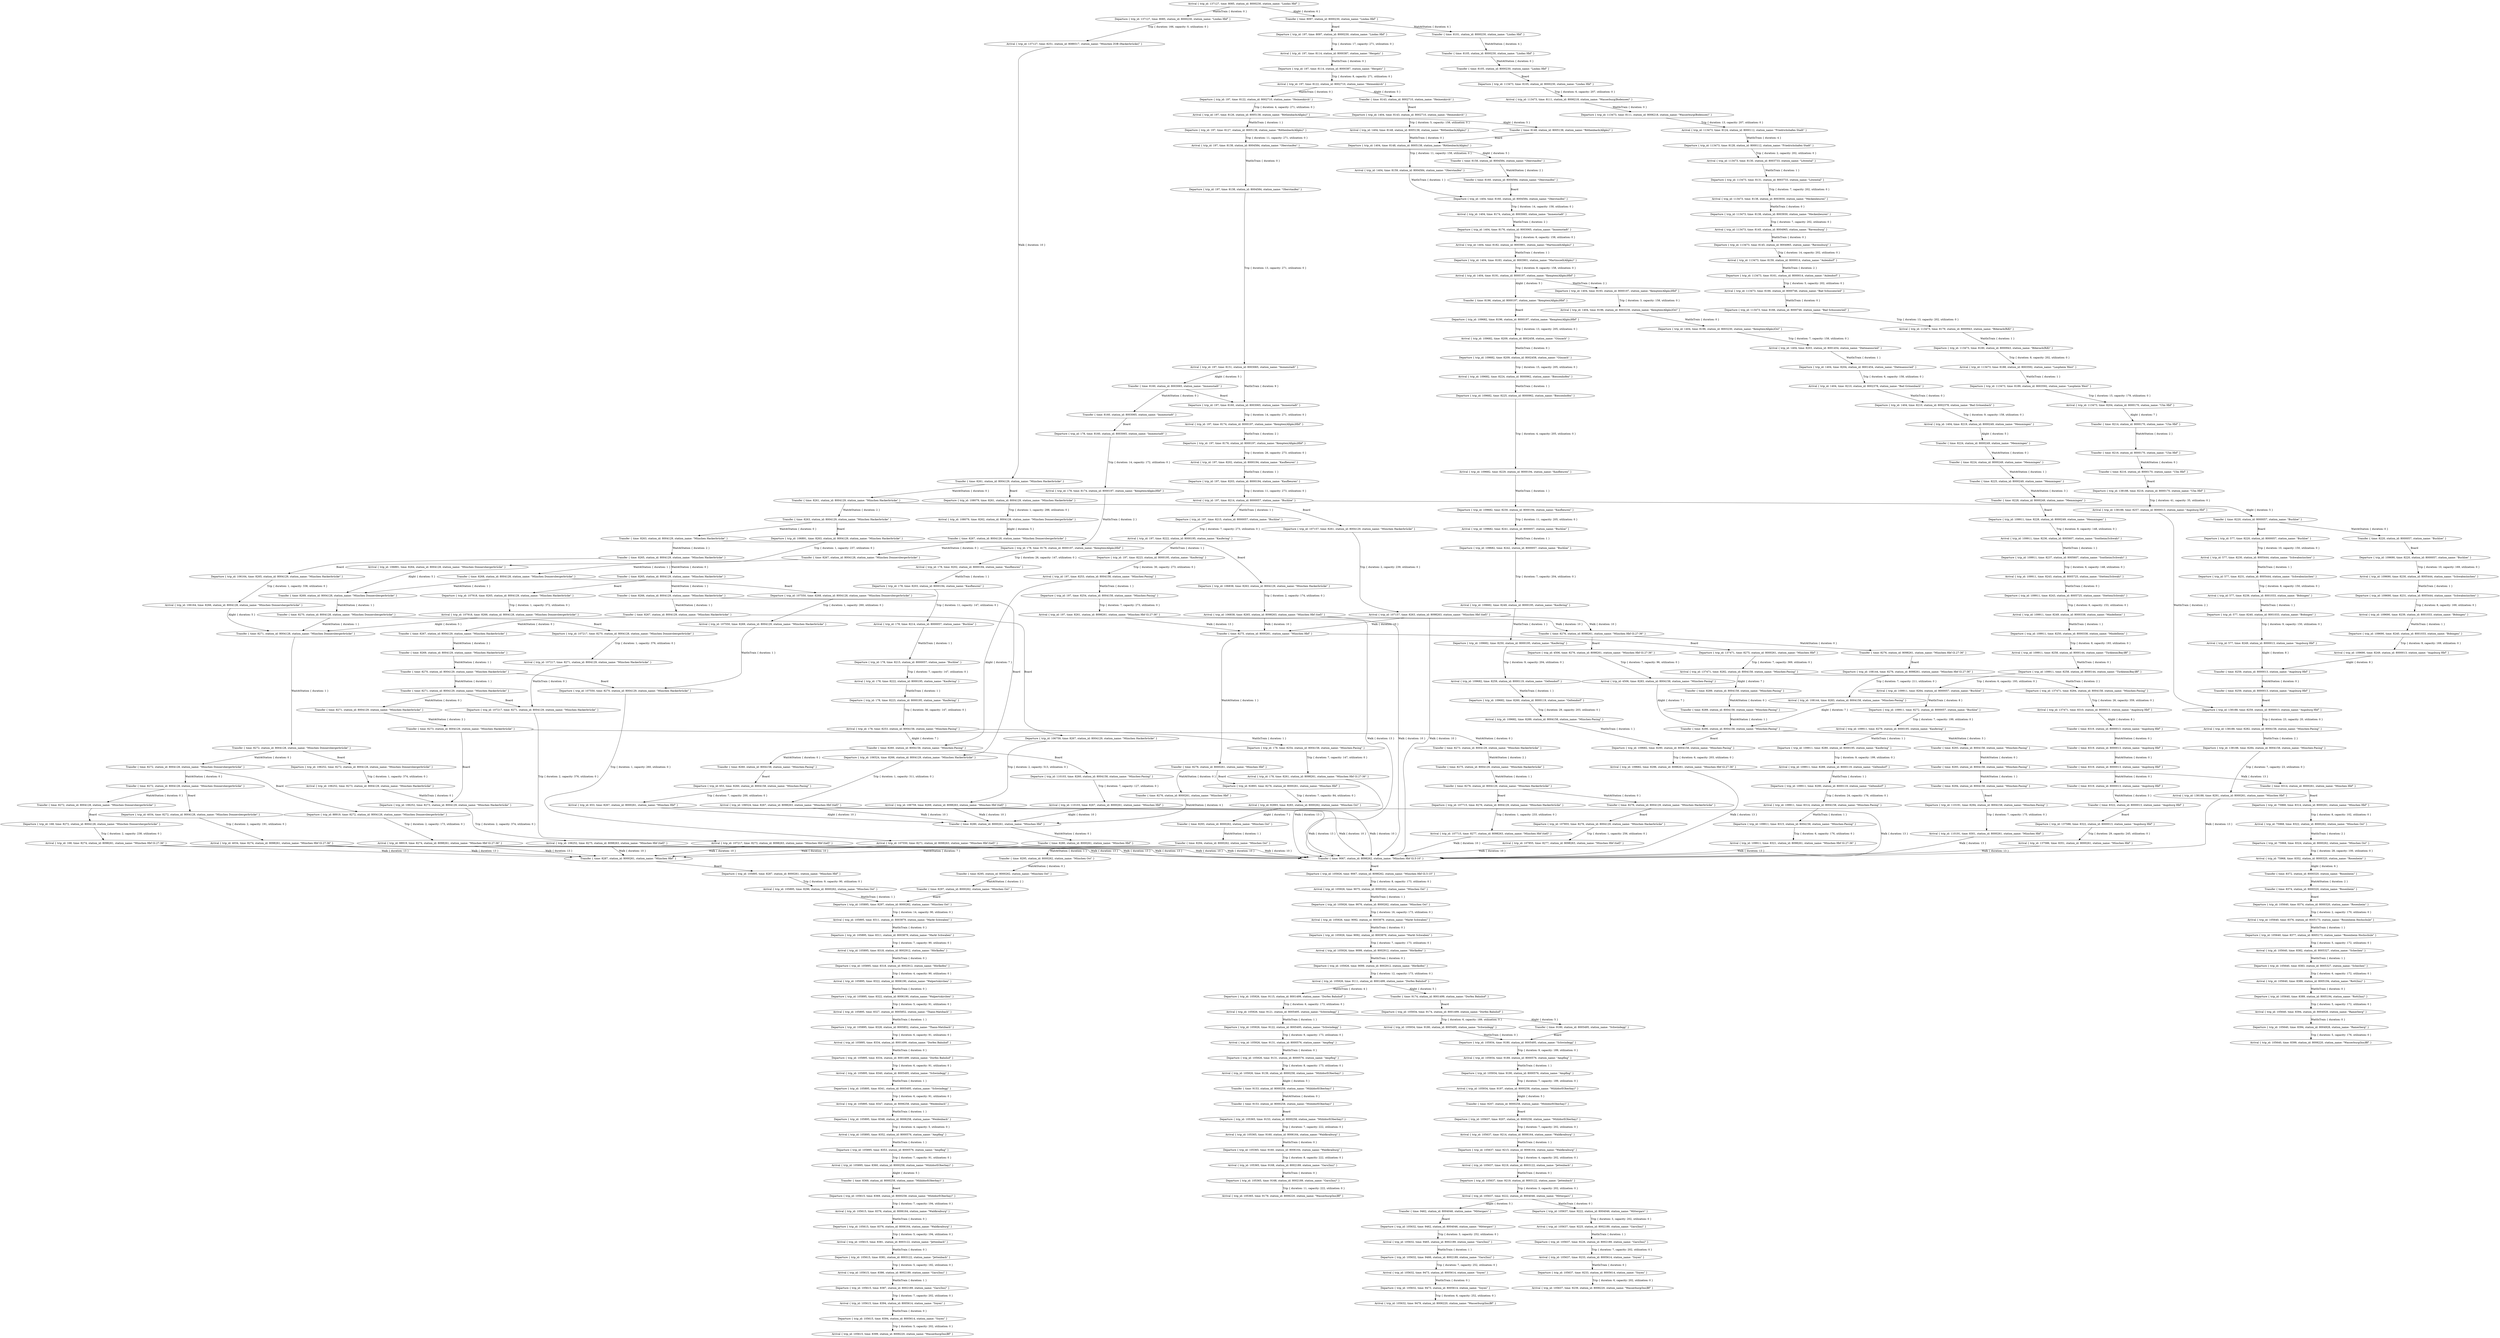 digraph {
    0 [ label = "Departure { trip_id: 168, time: 8272, station_id: 8004128, station_name: \"München Donnersbergerbrücke\" }" ]
    1 [ label = "Transfer { time: 8272, station_id: 8004128, station_name: \"München Donnersbergerbrücke\" }" ]
    2 [ label = "Arrival { trip_id: 168, time: 8274, station_id: 8098261, station_name: \"München Hbf Gl.27-36\" }" ]
    3 [ label = "Departure { trip_id: 178, time: 8160, station_id: 8003065, station_name: \"Immenstadt\" }" ]
    4 [ label = "Transfer { time: 8160, station_id: 8003065, station_name: \"Immenstadt\" }" ]
    5 [ label = "Arrival { trip_id: 178, time: 8174, station_id: 8000197, station_name: \"Kempten(Allgäu)Hbf\" }" ]
    6 [ label = "Departure { trip_id: 178, time: 8176, station_id: 8000197, station_name: \"Kempten(Allgäu)Hbf\" }" ]
    7 [ label = "Arrival { trip_id: 178, time: 8202, station_id: 8000194, station_name: \"Kaufbeuren\" }" ]
    8 [ label = "Departure { trip_id: 178, time: 8203, station_id: 8000194, station_name: \"Kaufbeuren\" }" ]
    9 [ label = "Arrival { trip_id: 178, time: 8214, station_id: 8000057, station_name: \"Buchloe\" }" ]
    10 [ label = "Departure { trip_id: 178, time: 8215, station_id: 8000057, station_name: \"Buchloe\" }" ]
    11 [ label = "Arrival { trip_id: 178, time: 8222, station_id: 8000195, station_name: \"Kaufering\" }" ]
    12 [ label = "Departure { trip_id: 178, time: 8223, station_id: 8000195, station_name: \"Kaufering\" }" ]
    13 [ label = "Arrival { trip_id: 178, time: 8253, station_id: 8004158, station_name: \"München-Pasing\" }" ]
    14 [ label = "Departure { trip_id: 178, time: 8254, station_id: 8004158, station_name: \"München-Pasing\" }" ]
    15 [ label = "Arrival { trip_id: 178, time: 8261, station_id: 8098261, station_name: \"München Hbf Gl.27-36\" }" ]
    16 [ label = "Departure { trip_id: 197, time: 8097, station_id: 8000230, station_name: \"Lindau Hbf\" }" ]
    17 [ label = "Transfer { time: 8097, station_id: 8000230, station_name: \"Lindau Hbf\" }" ]
    18 [ label = "Arrival { trip_id: 197, time: 8114, station_id: 8000387, station_name: \"Hergatz\" }" ]
    19 [ label = "Departure { trip_id: 197, time: 8114, station_id: 8000387, station_name: \"Hergatz\" }" ]
    20 [ label = "Arrival { trip_id: 197, time: 8122, station_id: 8002710, station_name: \"Heimenkirch\" }" ]
    21 [ label = "Departure { trip_id: 197, time: 8122, station_id: 8002710, station_name: \"Heimenkirch\" }" ]
    22 [ label = "Arrival { trip_id: 197, time: 8126, station_id: 8005138, station_name: \"Röthenbach(Allgäu)\" }" ]
    23 [ label = "Departure { trip_id: 197, time: 8127, station_id: 8005138, station_name: \"Röthenbach(Allgäu)\" }" ]
    24 [ label = "Arrival { trip_id: 197, time: 8138, station_id: 8004584, station_name: \"Oberstaufen\" }" ]
    25 [ label = "Departure { trip_id: 197, time: 8138, station_id: 8004584, station_name: \"Oberstaufen\" }" ]
    26 [ label = "Arrival { trip_id: 197, time: 8151, station_id: 8003065, station_name: \"Immenstadt\" }" ]
    27 [ label = "Departure { trip_id: 197, time: 8160, station_id: 8003065, station_name: \"Immenstadt\" }" ]
    28 [ label = "Transfer { time: 8160, station_id: 8003065, station_name: \"Immenstadt\" }" ]
    29 [ label = "Arrival { trip_id: 197, time: 8174, station_id: 8000197, station_name: \"Kempten(Allgäu)Hbf\" }" ]
    30 [ label = "Departure { trip_id: 197, time: 8176, station_id: 8000197, station_name: \"Kempten(Allgäu)Hbf\" }" ]
    31 [ label = "Arrival { trip_id: 197, time: 8202, station_id: 8000194, station_name: \"Kaufbeuren\" }" ]
    32 [ label = "Departure { trip_id: 197, time: 8203, station_id: 8000194, station_name: \"Kaufbeuren\" }" ]
    33 [ label = "Arrival { trip_id: 197, time: 8214, station_id: 8000057, station_name: \"Buchloe\" }" ]
    34 [ label = "Departure { trip_id: 197, time: 8215, station_id: 8000057, station_name: \"Buchloe\" }" ]
    35 [ label = "Arrival { trip_id: 197, time: 8222, station_id: 8000195, station_name: \"Kaufering\" }" ]
    36 [ label = "Departure { trip_id: 197, time: 8223, station_id: 8000195, station_name: \"Kaufering\" }" ]
    37 [ label = "Arrival { trip_id: 197, time: 8253, station_id: 8004158, station_name: \"München-Pasing\" }" ]
    38 [ label = "Departure { trip_id: 197, time: 8254, station_id: 8004158, station_name: \"München-Pasing\" }" ]
    39 [ label = "Arrival { trip_id: 197, time: 8261, station_id: 8098261, station_name: \"München Hbf Gl.27-36\" }" ]
    40 [ label = "Departure { trip_id: 577, time: 8220, station_id: 8000057, station_name: \"Buchloe\" }" ]
    41 [ label = "Transfer { time: 8220, station_id: 8000057, station_name: \"Buchloe\" }" ]
    42 [ label = "Arrival { trip_id: 577, time: 8230, station_id: 8005444, station_name: \"Schwabmünchen\" }" ]
    43 [ label = "Departure { trip_id: 577, time: 8231, station_id: 8005444, station_name: \"Schwabmünchen\" }" ]
    44 [ label = "Arrival { trip_id: 577, time: 8239, station_id: 8001033, station_name: \"Bobingen\" }" ]
    45 [ label = "Departure { trip_id: 577, time: 8240, station_id: 8001033, station_name: \"Bobingen\" }" ]
    46 [ label = "Arrival { trip_id: 577, time: 8249, station_id: 8000013, station_name: \"Augsburg Hbf\" }" ]
    47 [ label = "Transfer { time: 8319, station_id: 8000013, station_name: \"Augsburg Hbf\" }" ]
    48 [ label = "Transfer { time: 8319, station_id: 8000013, station_name: \"Augsburg Hbf\" }" ]
    49 [ label = "Departure { trip_id: 653, time: 8260, station_id: 8004158, station_name: \"München-Pasing\" }" ]
    50 [ label = "Transfer { time: 8260, station_id: 8004158, station_name: \"München-Pasing\" }" ]
    51 [ label = "Arrival { trip_id: 653, time: 8267, station_id: 8000261, station_name: \"München Hbf\" }" ]
    52 [ label = "Departure { trip_id: 1404, time: 8143, station_id: 8002710, station_name: \"Heimenkirch\" }" ]
    53 [ label = "Transfer { time: 8143, station_id: 8002710, station_name: \"Heimenkirch\" }" ]
    54 [ label = "Arrival { trip_id: 1404, time: 8148, station_id: 8005138, station_name: \"Röthenbach(Allgäu)\" }" ]
    55 [ label = "Departure { trip_id: 1404, time: 8148, station_id: 8005138, station_name: \"Röthenbach(Allgäu)\" }" ]
    56 [ label = "Transfer { time: 8148, station_id: 8005138, station_name: \"Röthenbach(Allgäu)\" }" ]
    57 [ label = "Arrival { trip_id: 1404, time: 8159, station_id: 8004584, station_name: \"Oberstaufen\" }" ]
    58 [ label = "Departure { trip_id: 1404, time: 8160, station_id: 8004584, station_name: \"Oberstaufen\" }" ]
    59 [ label = "Transfer { time: 8160, station_id: 8004584, station_name: \"Oberstaufen\" }" ]
    60 [ label = "Arrival { trip_id: 1404, time: 8174, station_id: 8003065, station_name: \"Immenstadt\" }" ]
    61 [ label = "Departure { trip_id: 1404, time: 8176, station_id: 8003065, station_name: \"Immenstadt\" }" ]
    62 [ label = "Arrival { trip_id: 1404, time: 8182, station_id: 8003901, station_name: \"Martinszell(Allgäu)\" }" ]
    63 [ label = "Departure { trip_id: 1404, time: 8183, station_id: 8003901, station_name: \"Martinszell(Allgäu)\" }" ]
    64 [ label = "Arrival { trip_id: 1404, time: 8191, station_id: 8000197, station_name: \"Kempten(Allgäu)Hbf\" }" ]
    65 [ label = "Departure { trip_id: 1404, time: 8193, station_id: 8000197, station_name: \"Kempten(Allgäu)Hbf\" }" ]
    66 [ label = "Arrival { trip_id: 1404, time: 8196, station_id: 8003230, station_name: \"Kempten(Allgäu)Ost\" }" ]
    67 [ label = "Departure { trip_id: 1404, time: 8196, station_id: 8003230, station_name: \"Kempten(Allgäu)Ost\" }" ]
    68 [ label = "Arrival { trip_id: 1404, time: 8203, station_id: 8001454, station_name: \"Dietmannsried\" }" ]
    69 [ label = "Departure { trip_id: 1404, time: 8204, station_id: 8001454, station_name: \"Dietmannsried\" }" ]
    70 [ label = "Arrival { trip_id: 1404, time: 8210, station_id: 8002378, station_name: \"Bad Grönenbach\" }" ]
    71 [ label = "Departure { trip_id: 1404, time: 8210, station_id: 8002378, station_name: \"Bad Grönenbach\" }" ]
    72 [ label = "Arrival { trip_id: 1404, time: 8219, station_id: 8000249, station_name: \"Memmingen\" }" ]
    73 [ label = "Transfer { time: 8224, station_id: 8000249, station_name: \"Memmingen\" }" ]
    74 [ label = "Transfer { time: 8319, station_id: 8000013, station_name: \"Augsburg Hbf\" }" ]
    75 [ label = "Transfer { time: 8319, station_id: 8000013, station_name: \"Augsburg Hbf\" }" ]
    76 [ label = "Departure { trip_id: 4034, time: 8272, station_id: 8004128, station_name: \"München Donnersbergerbrücke\" }" ]
    77 [ label = "Transfer { time: 8272, station_id: 8004128, station_name: \"München Donnersbergerbrücke\" }" ]
    78 [ label = "Arrival { trip_id: 4034, time: 8274, station_id: 8098261, station_name: \"München Hbf Gl.27-36\" }" ]
    79 [ label = "Departure { trip_id: 4506, time: 8276, station_id: 8098261, station_name: \"München Hbf Gl.27-36\" }" ]
    80 [ label = "Transfer { time: 8276, station_id: 8098261, station_name: \"München Hbf Gl.27-36\" }" ]
    81 [ label = "Arrival { trip_id: 4506, time: 8283, station_id: 8004158, station_name: \"München-Pasing\" }" ]
    82 [ label = "Transfer { time: 8280, station_id: 8000261, station_name: \"München Hbf\" }" ]
    83 [ label = "Transfer { time: 8158, station_id: 8004584, station_name: \"Oberstaufen\" }" ]
    84 [ label = "Transfer { time: 8105, station_id: 8000230, station_name: \"Lindau Hbf\" }" ]
    85 [ label = "Departure { trip_id: 75968, time: 8314, station_id: 8000261, station_name: \"München Hbf\" }" ]
    86 [ label = "Transfer { time: 8314, station_id: 8000261, station_name: \"München Hbf\" }" ]
    87 [ label = "Arrival { trip_id: 75968, time: 8322, station_id: 8000262, station_name: \"München Ost\" }" ]
    88 [ label = "Departure { trip_id: 75968, time: 8324, station_id: 8000262, station_name: \"München Ost\" }" ]
    89 [ label = "Arrival { trip_id: 75968, time: 8352, station_id: 8000320, station_name: \"Rosenheim\" }" ]
    90 [ label = "Transfer { time: 8101, station_id: 8000230, station_name: \"Lindau Hbf\" }" ]
    91 [ label = "Departure { trip_id: 88919, time: 8272, station_id: 8004128, station_name: \"München Donnersbergerbrücke\" }" ]
    92 [ label = "Transfer { time: 8272, station_id: 8004128, station_name: \"München Donnersbergerbrücke\" }" ]
    93 [ label = "Arrival { trip_id: 88919, time: 8274, station_id: 8098261, station_name: \"München Hbf Gl.27-36\" }" ]
    94 [ label = "Transfer { time: 8372, station_id: 8000320, station_name: \"Rosenheim\" }" ]
    95 [ label = "Departure { trip_id: 92893, time: 8276, station_id: 8000261, station_name: \"München Hbf\" }" ]
    96 [ label = "Transfer { time: 8276, station_id: 8000261, station_name: \"München Hbf\" }" ]
    97 [ label = "Arrival { trip_id: 92893, time: 8283, station_id: 8000262, station_name: \"München Ost\" }" ]
    98 [ label = "Departure { trip_id: 105365, time: 9153, station_id: 8000258, station_name: \"Mühldorf(Oberbay)\" }" ]
    99 [ label = "Transfer { time: 9153, station_id: 8000258, station_name: \"Mühldorf(Oberbay)\" }" ]
    100 [ label = "Arrival { trip_id: 105365, time: 9160, station_id: 8006164, station_name: \"Waldkraiburg\" }" ]
    101 [ label = "Departure { trip_id: 105365, time: 9160, station_id: 8006164, station_name: \"Waldkraiburg\" }" ]
    102 [ label = "Arrival { trip_id: 105365, time: 9168, station_id: 8002189, station_name: \"Gars(Inn)\" }" ]
    103 [ label = "Departure { trip_id: 105365, time: 9168, station_id: 8002189, station_name: \"Gars(Inn)\" }" ]
    104 [ label = "Arrival { trip_id: 105365, time: 9179, station_id: 8006220, station_name: \"Wasserburg(Inn)Bf\" }" ]
    105 [ label = "Departure { trip_id: 105615, time: 8369, station_id: 8000258, station_name: \"Mühldorf(Oberbay)\" }" ]
    106 [ label = "Transfer { time: 8369, station_id: 8000258, station_name: \"Mühldorf(Oberbay)\" }" ]
    107 [ label = "Arrival { trip_id: 105615, time: 8376, station_id: 8006164, station_name: \"Waldkraiburg\" }" ]
    108 [ label = "Departure { trip_id: 105615, time: 8376, station_id: 8006164, station_name: \"Waldkraiburg\" }" ]
    109 [ label = "Arrival { trip_id: 105615, time: 8381, station_id: 8003122, station_name: \"Jettenbach\" }" ]
    110 [ label = "Departure { trip_id: 105615, time: 8381, station_id: 8003122, station_name: \"Jettenbach\" }" ]
    111 [ label = "Arrival { trip_id: 105615, time: 8386, station_id: 8002189, station_name: \"Gars(Inn)\" }" ]
    112 [ label = "Departure { trip_id: 105615, time: 8387, station_id: 8002189, station_name: \"Gars(Inn)\" }" ]
    113 [ label = "Arrival { trip_id: 105615, time: 8394, station_id: 8005614, station_name: \"Soyen\" }" ]
    114 [ label = "Departure { trip_id: 105615, time: 8394, station_id: 8005614, station_name: \"Soyen\" }" ]
    115 [ label = "Arrival { trip_id: 105615, time: 8399, station_id: 8006220, station_name: \"Wasserburg(Inn)Bf\" }" ]
    116 [ label = "Departure { trip_id: 105632, time: 9462, station_id: 8004046, station_name: \"Mittergars\" }" ]
    117 [ label = "Transfer { time: 9462, station_id: 8004046, station_name: \"Mittergars\" }" ]
    118 [ label = "Arrival { trip_id: 105632, time: 9465, station_id: 8002189, station_name: \"Gars(Inn)\" }" ]
    119 [ label = "Departure { trip_id: 105632, time: 9466, station_id: 8002189, station_name: \"Gars(Inn)\" }" ]
    120 [ label = "Arrival { trip_id: 105632, time: 9473, station_id: 8005614, station_name: \"Soyen\" }" ]
    121 [ label = "Departure { trip_id: 105632, time: 9473, station_id: 8005614, station_name: \"Soyen\" }" ]
    122 [ label = "Arrival { trip_id: 105632, time: 9479, station_id: 8006220, station_name: \"Wasserburg(Inn)Bf\" }" ]
    123 [ label = "Departure { trip_id: 105637, time: 9207, station_id: 8000258, station_name: \"Mühldorf(Oberbay)\" }" ]
    124 [ label = "Transfer { time: 9207, station_id: 8000258, station_name: \"Mühldorf(Oberbay)\" }" ]
    125 [ label = "Arrival { trip_id: 105637, time: 9214, station_id: 8006164, station_name: \"Waldkraiburg\" }" ]
    126 [ label = "Departure { trip_id: 105637, time: 9215, station_id: 8006164, station_name: \"Waldkraiburg\" }" ]
    127 [ label = "Arrival { trip_id: 105637, time: 9219, station_id: 8003122, station_name: \"Jettenbach\" }" ]
    128 [ label = "Departure { trip_id: 105637, time: 9219, station_id: 8003122, station_name: \"Jettenbach\" }" ]
    129 [ label = "Arrival { trip_id: 105637, time: 9222, station_id: 8004046, station_name: \"Mittergars\" }" ]
    130 [ label = "Departure { trip_id: 105637, time: 9222, station_id: 8004046, station_name: \"Mittergars\" }" ]
    131 [ label = "Arrival { trip_id: 105637, time: 9225, station_id: 8002189, station_name: \"Gars(Inn)\" }" ]
    132 [ label = "Departure { trip_id: 105637, time: 9226, station_id: 8002189, station_name: \"Gars(Inn)\" }" ]
    133 [ label = "Arrival { trip_id: 105637, time: 9233, station_id: 8005614, station_name: \"Soyen\" }" ]
    134 [ label = "Departure { trip_id: 105637, time: 9233, station_id: 8005614, station_name: \"Soyen\" }" ]
    135 [ label = "Arrival { trip_id: 105637, time: 9239, station_id: 8006220, station_name: \"Wasserburg(Inn)Bf\" }" ]
    136 [ label = "Departure { trip_id: 105640, time: 8374, station_id: 8000320, station_name: \"Rosenheim\" }" ]
    137 [ label = "Transfer { time: 8374, station_id: 8000320, station_name: \"Rosenheim\" }" ]
    138 [ label = "Arrival { trip_id: 105640, time: 8376, station_id: 8005173, station_name: \"Rosenheim Hochschule\" }" ]
    139 [ label = "Departure { trip_id: 105640, time: 8377, station_id: 8005173, station_name: \"Rosenheim Hochschule\" }" ]
    140 [ label = "Arrival { trip_id: 105640, time: 8382, station_id: 8005327, station_name: \"Schechen\" }" ]
    141 [ label = "Departure { trip_id: 105640, time: 8383, station_id: 8005327, station_name: \"Schechen\" }" ]
    142 [ label = "Arrival { trip_id: 105640, time: 8389, station_id: 8005194, station_name: \"Rott(Inn)\" }" ]
    143 [ label = "Departure { trip_id: 105640, time: 8389, station_id: 8005194, station_name: \"Rott(Inn)\" }" ]
    144 [ label = "Arrival { trip_id: 105640, time: 8394, station_id: 8004928, station_name: \"Ramerberg\" }" ]
    145 [ label = "Departure { trip_id: 105640, time: 8394, station_id: 8004928, station_name: \"Ramerberg\" }" ]
    146 [ label = "Arrival { trip_id: 105640, time: 8399, station_id: 8006220, station_name: \"Wasserburg(Inn)Bf\" }" ]
    147 [ label = "Transfer { time: 9153, station_id: 8000258, station_name: \"Mühldorf(Oberbay)\" }" ]
    148 [ label = "Departure { trip_id: 105895, time: 8287, station_id: 8000261, station_name: \"München Hbf\" }" ]
    149 [ label = "Transfer { time: 8287, station_id: 8000261, station_name: \"München Hbf\" }" ]
    150 [ label = "Arrival { trip_id: 105895, time: 8296, station_id: 8000262, station_name: \"München Ost\" }" ]
    151 [ label = "Departure { trip_id: 105895, time: 8297, station_id: 8000262, station_name: \"München Ost\" }" ]
    152 [ label = "Transfer { time: 8297, station_id: 8000262, station_name: \"München Ost\" }" ]
    153 [ label = "Arrival { trip_id: 105895, time: 8311, station_id: 8003879, station_name: \"Markt Schwaben\" }" ]
    154 [ label = "Departure { trip_id: 105895, time: 8311, station_id: 8003879, station_name: \"Markt Schwaben\" }" ]
    155 [ label = "Arrival { trip_id: 105895, time: 8318, station_id: 8002912, station_name: \"Hörlkofen\" }" ]
    156 [ label = "Departure { trip_id: 105895, time: 8318, station_id: 8002912, station_name: \"Hörlkofen\" }" ]
    157 [ label = "Arrival { trip_id: 105895, time: 8322, station_id: 8006190, station_name: \"Walpertskirchen\" }" ]
    158 [ label = "Departure { trip_id: 105895, time: 8322, station_id: 8006190, station_name: \"Walpertskirchen\" }" ]
    159 [ label = "Arrival { trip_id: 105895, time: 8327, station_id: 8005852, station_name: \"Thann-Matzbach\" }" ]
    160 [ label = "Departure { trip_id: 105895, time: 8328, station_id: 8005852, station_name: \"Thann-Matzbach\" }" ]
    161 [ label = "Arrival { trip_id: 105895, time: 8334, station_id: 8001499, station_name: \"Dorfen Bahnhof\" }" ]
    162 [ label = "Departure { trip_id: 105895, time: 8334, station_id: 8001499, station_name: \"Dorfen Bahnhof\" }" ]
    163 [ label = "Arrival { trip_id: 105895, time: 8340, station_id: 8005495, station_name: \"Schwindegg\" }" ]
    164 [ label = "Departure { trip_id: 105895, time: 8341, station_id: 8005495, station_name: \"Schwindegg\" }" ]
    165 [ label = "Arrival { trip_id: 105895, time: 8347, station_id: 8006258, station_name: \"Weidenbach\" }" ]
    166 [ label = "Departure { trip_id: 105895, time: 8348, station_id: 8006258, station_name: \"Weidenbach\" }" ]
    167 [ label = "Arrival { trip_id: 105895, time: 8352, station_id: 8000576, station_name: \"Ampfing\" }" ]
    168 [ label = "Departure { trip_id: 105895, time: 8353, station_id: 8000576, station_name: \"Ampfing\" }" ]
    169 [ label = "Arrival { trip_id: 105895, time: 8360, station_id: 8000258, station_name: \"Mühldorf(Oberbay)\" }" ]
    170 [ label = "Departure { trip_id: 105926, time: 9067, station_id: 8098262, station_name: \"München Hbf Gl.5-10\" }" ]
    171 [ label = "Transfer { time: 9067, station_id: 8098262, station_name: \"München Hbf Gl.5-10\" }" ]
    172 [ label = "Arrival { trip_id: 105926, time: 9075, station_id: 8000262, station_name: \"München Ost\" }" ]
    173 [ label = "Departure { trip_id: 105926, time: 9076, station_id: 8000262, station_name: \"München Ost\" }" ]
    174 [ label = "Arrival { trip_id: 105926, time: 9092, station_id: 8003879, station_name: \"Markt Schwaben\" }" ]
    175 [ label = "Departure { trip_id: 105926, time: 9092, station_id: 8003879, station_name: \"Markt Schwaben\" }" ]
    176 [ label = "Arrival { trip_id: 105926, time: 9099, station_id: 8002912, station_name: \"Hörlkofen\" }" ]
    177 [ label = "Departure { trip_id: 105926, time: 9099, station_id: 8002912, station_name: \"Hörlkofen\" }" ]
    178 [ label = "Arrival { trip_id: 105926, time: 9111, station_id: 8001499, station_name: \"Dorfen Bahnhof\" }" ]
    179 [ label = "Departure { trip_id: 105926, time: 9115, station_id: 8001499, station_name: \"Dorfen Bahnhof\" }" ]
    180 [ label = "Arrival { trip_id: 105926, time: 9121, station_id: 8005495, station_name: \"Schwindegg\" }" ]
    181 [ label = "Departure { trip_id: 105926, time: 9122, station_id: 8005495, station_name: \"Schwindegg\" }" ]
    182 [ label = "Arrival { trip_id: 105926, time: 9131, station_id: 8000576, station_name: \"Ampfing\" }" ]
    183 [ label = "Departure { trip_id: 105926, time: 9131, station_id: 8000576, station_name: \"Ampfing\" }" ]
    184 [ label = "Arrival { trip_id: 105926, time: 9139, station_id: 8000258, station_name: \"Mühldorf(Oberbay)\" }" ]
    185 [ label = "Departure { trip_id: 105934, time: 9174, station_id: 8001499, station_name: \"Dorfen Bahnhof\" }" ]
    186 [ label = "Transfer { time: 9174, station_id: 8001499, station_name: \"Dorfen Bahnhof\" }" ]
    187 [ label = "Arrival { trip_id: 105934, time: 9180, station_id: 8005495, station_name: \"Schwindegg\" }" ]
    188 [ label = "Departure { trip_id: 105934, time: 9180, station_id: 8005495, station_name: \"Schwindegg\" }" ]
    189 [ label = "Transfer { time: 9180, station_id: 8005495, station_name: \"Schwindegg\" }" ]
    190 [ label = "Arrival { trip_id: 105934, time: 9189, station_id: 8000576, station_name: \"Ampfing\" }" ]
    191 [ label = "Departure { trip_id: 105934, time: 9190, station_id: 8000576, station_name: \"Ampfing\" }" ]
    192 [ label = "Arrival { trip_id: 105934, time: 9197, station_id: 8000258, station_name: \"Mühldorf(Oberbay)\" }" ]
    193 [ label = "Departure { trip_id: 106164, time: 8265, station_id: 8004129, station_name: \"München Hackerbrücke\" }" ]
    194 [ label = "Transfer { time: 8265, station_id: 8004129, station_name: \"München Hackerbrücke\" }" ]
    195 [ label = "Arrival { trip_id: 106164, time: 8266, station_id: 8004128, station_name: \"München Donnersbergerbrücke\" }" ]
    196 [ label = "Transfer { time: 8267, station_id: 8004128, station_name: \"München Donnersbergerbrücke\" }" ]
    197 [ label = "Transfer { time: 8295, station_id: 8000262, station_name: \"München Ost\" }" ]
    198 [ label = "Departure { trip_id: 106252, time: 8272, station_id: 8004128, station_name: \"München Donnersbergerbrücke\" }" ]
    199 [ label = "Transfer { time: 8272, station_id: 8004128, station_name: \"München Donnersbergerbrücke\" }" ]
    200 [ label = "Arrival { trip_id: 106252, time: 8273, station_id: 8004129, station_name: \"München Hackerbrücke\" }" ]
    201 [ label = "Departure { trip_id: 106252, time: 8273, station_id: 8004129, station_name: \"München Hackerbrücke\" }" ]
    202 [ label = "Transfer { time: 8273, station_id: 8004129, station_name: \"München Hackerbrücke\" }" ]
    203 [ label = "Arrival { trip_id: 106252, time: 8275, station_id: 8098263, station_name: \"München Hbf (tief)\" }" ]
    204 [ label = "Transfer { time: 8275, station_id: 8004129, station_name: \"München Hackerbrücke\" }" ]
    205 [ label = "Departure { trip_id: 106524, time: 8266, station_id: 8004129, station_name: \"München Hackerbrücke\" }" ]
    206 [ label = "Transfer { time: 8266, station_id: 8004129, station_name: \"München Hackerbrücke\" }" ]
    207 [ label = "Arrival { trip_id: 106524, time: 8267, station_id: 8098263, station_name: \"München Hbf (tief)\" }" ]
    208 [ label = "Departure { trip_id: 106759, time: 8267, station_id: 8004129, station_name: \"München Hackerbrücke\" }" ]
    209 [ label = "Transfer { time: 8267, station_id: 8004129, station_name: \"München Hackerbrücke\" }" ]
    210 [ label = "Arrival { trip_id: 106759, time: 8269, station_id: 8098263, station_name: \"München Hbf (tief)\" }" ]
    211 [ label = "Transfer { time: 8273, station_id: 8004129, station_name: \"München Hackerbrücke\" }" ]
    212 [ label = "Departure { trip_id: 106838, time: 8263, station_id: 8004129, station_name: \"München Hackerbrücke\" }" ]
    213 [ label = "Transfer { time: 8263, station_id: 8004129, station_name: \"München Hackerbrücke\" }" ]
    214 [ label = "Arrival { trip_id: 106838, time: 8265, station_id: 8098263, station_name: \"München Hbf (tief)\" }" ]
    215 [ label = "Transfer { time: 8289, station_id: 8004158, station_name: \"München-Pasing\" }" ]
    216 [ label = "Transfer { time: 8293, station_id: 8004158, station_name: \"München-Pasing\" }" ]
    217 [ label = "Departure { trip_id: 106891, time: 8263, station_id: 8004129, station_name: \"München Hackerbrücke\" }" ]
    218 [ label = "Transfer { time: 8263, station_id: 8004129, station_name: \"München Hackerbrücke\" }" ]
    219 [ label = "Arrival { trip_id: 106891, time: 8264, station_id: 8004128, station_name: \"München Donnersbergerbrücke\" }" ]
    220 [ label = "Transfer { time: 8293, station_id: 8000262, station_name: \"München Ost\" }" ]
    221 [ label = "Transfer { time: 8269, station_id: 8004129, station_name: \"München Hackerbrücke\" }" ]
    222 [ label = "Transfer { time: 8271, station_id: 8004128, station_name: \"München Donnersbergerbrücke\" }" ]
    223 [ label = "Departure { trip_id: 107157, time: 8261, station_id: 8004129, station_name: \"München Hackerbrücke\" }" ]
    224 [ label = "Transfer { time: 8261, station_id: 8004129, station_name: \"München Hackerbrücke\" }" ]
    225 [ label = "Arrival { trip_id: 107157, time: 8263, station_id: 8098263, station_name: \"München Hbf (tief)\" }" ]
    226 [ label = "Transfer { time: 8293, station_id: 8004158, station_name: \"München-Pasing\" }" ]
    227 [ label = "Transfer { time: 8294, station_id: 8000262, station_name: \"München Ost\" }" ]
    228 [ label = "Departure { trip_id: 107217, time: 8270, station_id: 8004128, station_name: \"München Donnersbergerbrücke\" }" ]
    229 [ label = "Transfer { time: 8270, station_id: 8004128, station_name: \"München Donnersbergerbrücke\" }" ]
    230 [ label = "Arrival { trip_id: 107217, time: 8271, station_id: 8004129, station_name: \"München Hackerbrücke\" }" ]
    231 [ label = "Departure { trip_id: 107217, time: 8271, station_id: 8004129, station_name: \"München Hackerbrücke\" }" ]
    232 [ label = "Transfer { time: 8271, station_id: 8004129, station_name: \"München Hackerbrücke\" }" ]
    233 [ label = "Arrival { trip_id: 107217, time: 8273, station_id: 8098263, station_name: \"München Hbf (tief)\" }" ]
    234 [ label = "Transfer { time: 8289, station_id: 8004158, station_name: \"München-Pasing\" }" ]
    235 [ label = "Transfer { time: 8271, station_id: 8004129, station_name: \"München Hackerbrücke\" }" ]
    236 [ label = "Departure { trip_id: 107550, time: 8268, station_id: 8004128, station_name: \"München Donnersbergerbrücke\" }" ]
    237 [ label = "Transfer { time: 8268, station_id: 8004128, station_name: \"München Donnersbergerbrücke\" }" ]
    238 [ label = "Arrival { trip_id: 107550, time: 8269, station_id: 8004129, station_name: \"München Hackerbrücke\" }" ]
    239 [ label = "Departure { trip_id: 107550, time: 8270, station_id: 8004129, station_name: \"München Hackerbrücke\" }" ]
    240 [ label = "Transfer { time: 8270, station_id: 8004129, station_name: \"München Hackerbrücke\" }" ]
    241 [ label = "Arrival { trip_id: 107550, time: 8271, station_id: 8098263, station_name: \"München Hbf (tief)\" }" ]
    242 [ label = "Departure { trip_id: 107715, time: 8276, station_id: 8004129, station_name: \"München Hackerbrücke\" }" ]
    243 [ label = "Transfer { time: 8276, station_id: 8004129, station_name: \"München Hackerbrücke\" }" ]
    244 [ label = "Arrival { trip_id: 107715, time: 8277, station_id: 8098263, station_name: \"München Hbf (tief)\" }" ]
    245 [ label = "Departure { trip_id: 107855, time: 8276, station_id: 8004129, station_name: \"München Hackerbrücke\" }" ]
    246 [ label = "Transfer { time: 8276, station_id: 8004129, station_name: \"München Hackerbrücke\" }" ]
    247 [ label = "Arrival { trip_id: 107855, time: 8277, station_id: 8098263, station_name: \"München Hbf (tief)\" }" ]
    248 [ label = "Transfer { time: 8295, station_id: 8000262, station_name: \"München Ost\" }" ]
    249 [ label = "Departure { trip_id: 107918, time: 8265, station_id: 8004129, station_name: \"München Hackerbrücke\" }" ]
    250 [ label = "Transfer { time: 8265, station_id: 8004129, station_name: \"München Hackerbrücke\" }" ]
    251 [ label = "Arrival { trip_id: 107918, time: 8266, station_id: 8004128, station_name: \"München Donnersbergerbrücke\" }" ]
    252 [ label = "Transfer { time: 8267, station_id: 8004128, station_name: \"München Donnersbergerbrücke\" }" ]
    253 [ label = "Transfer { time: 8267, station_id: 8004129, station_name: \"München Hackerbrücke\" }" ]
    254 [ label = "Transfer { time: 8269, station_id: 8004128, station_name: \"München Donnersbergerbrücke\" }" ]
    255 [ label = "Departure { trip_id: 108079, time: 8261, station_id: 8004129, station_name: \"München Hackerbrücke\" }" ]
    256 [ label = "Transfer { time: 8261, station_id: 8004129, station_name: \"München Hackerbrücke\" }" ]
    257 [ label = "Arrival { trip_id: 108079, time: 8262, station_id: 8004128, station_name: \"München Donnersbergerbrücke\" }" ]
    258 [ label = "Departure { trip_id: 108144, time: 8276, station_id: 8098261, station_name: \"München Hbf Gl.27-36\" }" ]
    259 [ label = "Transfer { time: 8276, station_id: 8098261, station_name: \"München Hbf Gl.27-36\" }" ]
    260 [ label = "Arrival { trip_id: 108144, time: 8283, station_id: 8004158, station_name: \"München-Pasing\" }" ]
    261 [ label = "Transfer { time: 8216, station_id: 8000170, station_name: \"Ulm Hbf\" }" ]
    262 [ label = "Departure { trip_id: 109682, time: 8196, station_id: 8000197, station_name: \"Kempten(Allgäu)Hbf\" }" ]
    263 [ label = "Transfer { time: 8196, station_id: 8000197, station_name: \"Kempten(Allgäu)Hbf\" }" ]
    264 [ label = "Arrival { trip_id: 109682, time: 8209, station_id: 8002458, station_name: \"Günzach\" }" ]
    265 [ label = "Departure { trip_id: 109682, time: 8209, station_id: 8002458, station_name: \"Günzach\" }" ]
    266 [ label = "Arrival { trip_id: 109682, time: 8224, station_id: 8000962, station_name: \"Biessenhofen\" }" ]
    267 [ label = "Departure { trip_id: 109682, time: 8225, station_id: 8000962, station_name: \"Biessenhofen\" }" ]
    268 [ label = "Arrival { trip_id: 109682, time: 8229, station_id: 8000194, station_name: \"Kaufbeuren\" }" ]
    269 [ label = "Departure { trip_id: 109682, time: 8230, station_id: 8000194, station_name: \"Kaufbeuren\" }" ]
    270 [ label = "Arrival { trip_id: 109682, time: 8241, station_id: 8000057, station_name: \"Buchloe\" }" ]
    271 [ label = "Departure { trip_id: 109682, time: 8242, station_id: 8000057, station_name: \"Buchloe\" }" ]
    272 [ label = "Arrival { trip_id: 109682, time: 8249, station_id: 8000195, station_name: \"Kaufering\" }" ]
    273 [ label = "Departure { trip_id: 109682, time: 8250, station_id: 8000195, station_name: \"Kaufering\" }" ]
    274 [ label = "Arrival { trip_id: 109682, time: 8259, station_id: 8000119, station_name: \"Geltendorf\" }" ]
    275 [ label = "Departure { trip_id: 109682, time: 8260, station_id: 8000119, station_name: \"Geltendorf\" }" ]
    276 [ label = "Arrival { trip_id: 109682, time: 8289, station_id: 8004158, station_name: \"München-Pasing\" }" ]
    277 [ label = "Departure { trip_id: 109682, time: 8290, station_id: 8004158, station_name: \"München-Pasing\" }" ]
    278 [ label = "Transfer { time: 8290, station_id: 8004158, station_name: \"München-Pasing\" }" ]
    279 [ label = "Arrival { trip_id: 109682, time: 8296, station_id: 8098261, station_name: \"München Hbf Gl.27-36\" }" ]
    280 [ label = "Departure { trip_id: 109690, time: 8220, station_id: 8000057, station_name: \"Buchloe\" }" ]
    281 [ label = "Transfer { time: 8220, station_id: 8000057, station_name: \"Buchloe\" }" ]
    282 [ label = "Arrival { trip_id: 109690, time: 8230, station_id: 8005444, station_name: \"Schwabmünchen\" }" ]
    283 [ label = "Departure { trip_id: 109690, time: 8231, station_id: 8005444, station_name: \"Schwabmünchen\" }" ]
    284 [ label = "Arrival { trip_id: 109690, time: 8239, station_id: 8001033, station_name: \"Bobingen\" }" ]
    285 [ label = "Departure { trip_id: 109690, time: 8240, station_id: 8001033, station_name: \"Bobingen\" }" ]
    286 [ label = "Arrival { trip_id: 109690, time: 8249, station_id: 8000013, station_name: \"Augsburg Hbf\" }" ]
    287 [ label = "Departure { trip_id: 109911, time: 8228, station_id: 8000249, station_name: \"Memmingen\" }" ]
    288 [ label = "Transfer { time: 8228, station_id: 8000249, station_name: \"Memmingen\" }" ]
    289 [ label = "Arrival { trip_id: 109911, time: 8236, station_id: 8005607, station_name: \"Sontheim(Schwab)\" }" ]
    290 [ label = "Departure { trip_id: 109911, time: 8237, station_id: 8005607, station_name: \"Sontheim(Schwab)\" }" ]
    291 [ label = "Arrival { trip_id: 109911, time: 8243, station_id: 8005725, station_name: \"Stetten(Schwab)\" }" ]
    292 [ label = "Departure { trip_id: 109911, time: 8243, station_id: 8005725, station_name: \"Stetten(Schwab)\" }" ]
    293 [ label = "Arrival { trip_id: 109911, time: 8249, station_id: 8000338, station_name: \"Mindelheim\" }" ]
    294 [ label = "Departure { trip_id: 109911, time: 8250, station_id: 8000338, station_name: \"Mindelheim\" }" ]
    295 [ label = "Arrival { trip_id: 109911, time: 8258, station_id: 8000144, station_name: \"Türkheim(Bay)Bf\" }" ]
    296 [ label = "Departure { trip_id: 109911, time: 8258, station_id: 8000144, station_name: \"Türkheim(Bay)Bf\" }" ]
    297 [ label = "Arrival { trip_id: 109911, time: 8264, station_id: 8000057, station_name: \"Buchloe\" }" ]
    298 [ label = "Departure { trip_id: 109911, time: 8272, station_id: 8000057, station_name: \"Buchloe\" }" ]
    299 [ label = "Arrival { trip_id: 109911, time: 8279, station_id: 8000195, station_name: \"Kaufering\" }" ]
    300 [ label = "Departure { trip_id: 109911, time: 8280, station_id: 8000195, station_name: \"Kaufering\" }" ]
    301 [ label = "Arrival { trip_id: 109911, time: 8289, station_id: 8000119, station_name: \"Geltendorf\" }" ]
    302 [ label = "Departure { trip_id: 109911, time: 8290, station_id: 8000119, station_name: \"Geltendorf\" }" ]
    303 [ label = "Arrival { trip_id: 109911, time: 8314, station_id: 8004158, station_name: \"München-Pasing\" }" ]
    304 [ label = "Departure { trip_id: 109911, time: 8315, station_id: 8004158, station_name: \"München-Pasing\" }" ]
    305 [ label = "Arrival { trip_id: 109911, time: 8321, station_id: 8098261, station_name: \"München Hbf Gl.27-36\" }" ]
    306 [ label = "Departure { trip_id: 110103, time: 8260, station_id: 8004158, station_name: \"München-Pasing\" }" ]
    307 [ label = "Transfer { time: 8260, station_id: 8004158, station_name: \"München-Pasing\" }" ]
    308 [ label = "Arrival { trip_id: 110103, time: 8267, station_id: 8000261, station_name: \"München Hbf\" }" ]
    309 [ label = "Transfer { time: 8280, station_id: 8000261, station_name: \"München Hbf\" }" ]
    310 [ label = "Transfer { time: 8259, station_id: 8000013, station_name: \"Augsburg Hbf\" }" ]
    311 [ label = "Departure { trip_id: 110191, time: 8294, station_id: 8004158, station_name: \"München-Pasing\" }" ]
    312 [ label = "Transfer { time: 8294, station_id: 8004158, station_name: \"München-Pasing\" }" ]
    313 [ label = "Arrival { trip_id: 110191, time: 8301, station_id: 8000261, station_name: \"München Hbf\" }" ]
    314 [ label = "Transfer { time: 8224, station_id: 8000249, station_name: \"Memmingen\" }" ]
    315 [ label = "Departure { trip_id: 113473, time: 8105, station_id: 8000230, station_name: \"Lindau Hbf\" }" ]
    316 [ label = "Transfer { time: 8105, station_id: 8000230, station_name: \"Lindau Hbf\" }" ]
    317 [ label = "Arrival { trip_id: 113473, time: 8111, station_id: 8006218, station_name: \"Wasserburg(Bodensee)\" }" ]
    318 [ label = "Departure { trip_id: 113473, time: 8111, station_id: 8006218, station_name: \"Wasserburg(Bodensee)\" }" ]
    319 [ label = "Arrival { trip_id: 113473, time: 8124, station_id: 8000112, station_name: \"Friedrichshafen Stadt\" }" ]
    320 [ label = "Departure { trip_id: 113473, time: 8128, station_id: 8000112, station_name: \"Friedrichshafen Stadt\" }" ]
    321 [ label = "Arrival { trip_id: 113473, time: 8130, station_id: 8003733, station_name: \"Löwental\" }" ]
    322 [ label = "Departure { trip_id: 113473, time: 8131, station_id: 8003733, station_name: \"Löwental\" }" ]
    323 [ label = "Arrival { trip_id: 113473, time: 8138, station_id: 8003930, station_name: \"Meckenbeuren\" }" ]
    324 [ label = "Departure { trip_id: 113473, time: 8138, station_id: 8003930, station_name: \"Meckenbeuren\" }" ]
    325 [ label = "Arrival { trip_id: 113473, time: 8145, station_id: 8004965, station_name: \"Ravensburg\" }" ]
    326 [ label = "Departure { trip_id: 113473, time: 8145, station_id: 8004965, station_name: \"Ravensburg\" }" ]
    327 [ label = "Arrival { trip_id: 113473, time: 8159, station_id: 8000014, station_name: \"Aulendorf\" }" ]
    328 [ label = "Departure { trip_id: 113473, time: 8161, station_id: 8000014, station_name: \"Aulendorf\" }" ]
    329 [ label = "Arrival { trip_id: 113473, time: 8166, station_id: 8000746, station_name: \"Bad Schussenried\" }" ]
    330 [ label = "Departure { trip_id: 113473, time: 8166, station_id: 8000746, station_name: \"Bad Schussenried\" }" ]
    331 [ label = "Arrival { trip_id: 113473, time: 8179, station_id: 8000943, station_name: \"Biberach(Riß)\" }" ]
    332 [ label = "Departure { trip_id: 113473, time: 8180, station_id: 8000943, station_name: \"Biberach(Riß)\" }" ]
    333 [ label = "Arrival { trip_id: 113473, time: 8188, station_id: 8003592, station_name: \"Laupheim West\" }" ]
    334 [ label = "Departure { trip_id: 113473, time: 8189, station_id: 8003592, station_name: \"Laupheim West\" }" ]
    335 [ label = "Arrival { trip_id: 113473, time: 8204, station_id: 8000170, station_name: \"Ulm Hbf\" }" ]
    336 [ label = "Transfer { time: 8214, station_id: 8000170, station_name: \"Ulm Hbf\" }" ]
    337 [ label = "Transfer { time: 8225, station_id: 8000249, station_name: \"Memmingen\" }" ]
    338 [ label = "Arrival { trip_id: 137127, time: 8085, station_id: 8000230, station_name: \"Lindau Hbf\" }" ]
    339 [ label = "Departure { trip_id: 137127, time: 8085, station_id: 8000230, station_name: \"Lindau Hbf\" }" ]
    340 [ label = "Arrival { trip_id: 137127, time: 8251, station_id: 8089317, station_name: \"München ZOB (Hackerbrücke)\" }" ]
    341 [ label = "Departure { trip_id: 137471, time: 8275, station_id: 8000261, station_name: \"München Hbf\" }" ]
    342 [ label = "Transfer { time: 8275, station_id: 8000261, station_name: \"München Hbf\" }" ]
    343 [ label = "Arrival { trip_id: 137471, time: 8282, station_id: 8004158, station_name: \"München-Pasing\" }" ]
    344 [ label = "Departure { trip_id: 137471, time: 8284, station_id: 8004158, station_name: \"München-Pasing\" }" ]
    345 [ label = "Arrival { trip_id: 137471, time: 8310, station_id: 8000013, station_name: \"Augsburg Hbf\" }" ]
    346 [ label = "Departure { trip_id: 137586, time: 8322, station_id: 8000013, station_name: \"Augsburg Hbf\" }" ]
    347 [ label = "Transfer { time: 8322, station_id: 8000013, station_name: \"Augsburg Hbf\" }" ]
    348 [ label = "Arrival { trip_id: 137586, time: 8351, station_id: 8000261, station_name: \"München Hbf\" }" ]
    349 [ label = "Transfer { time: 8276, station_id: 8000261, station_name: \"München Hbf\" }" ]
    350 [ label = "Departure { trip_id: 138188, time: 8216, station_id: 8000170, station_name: \"Ulm Hbf\" }" ]
    351 [ label = "Transfer { time: 8216, station_id: 8000170, station_name: \"Ulm Hbf\" }" ]
    352 [ label = "Arrival { trip_id: 138188, time: 8257, station_id: 8000013, station_name: \"Augsburg Hbf\" }" ]
    353 [ label = "Departure { trip_id: 138188, time: 8259, station_id: 8000013, station_name: \"Augsburg Hbf\" }" ]
    354 [ label = "Transfer { time: 8259, station_id: 8000013, station_name: \"Augsburg Hbf\" }" ]
    355 [ label = "Arrival { trip_id: 138188, time: 8282, station_id: 8004158, station_name: \"München-Pasing\" }" ]
    356 [ label = "Departure { trip_id: 138188, time: 8284, station_id: 8004158, station_name: \"München-Pasing\" }" ]
    357 [ label = "Arrival { trip_id: 138188, time: 8291, station_id: 8000261, station_name: \"München Hbf\" }" ]
    1 -> 0 [ label = "Board" ]
    0 -> 2 [ label = "Trip { duration: 2, capacity: 238, utilization: 0 }" ]
    4 -> 3 [ label = "Board" ]
    3 -> 5 [ label = "Trip { duration: 14, capacity: 172, utilization: 0 }" ]
    6 -> 7 [ label = "Trip { duration: 26, capacity: 147, utilization: 0 }" ]
    8 -> 9 [ label = "Trip { duration: 11, capacity: 147, utilization: 0 }" ]
    10 -> 11 [ label = "Trip { duration: 7, capacity: 147, utilization: 0 }" ]
    12 -> 13 [ label = "Trip { duration: 30, capacity: 147, utilization: 0 }" ]
    14 -> 15 [ label = "Trip { duration: 7, capacity: 147, utilization: 0 }" ]
    17 -> 16 [ label = "Board" ]
    16 -> 18 [ label = "Trip { duration: 17, capacity: 271, utilization: 0 }" ]
    19 -> 20 [ label = "Trip { duration: 8, capacity: 271, utilization: 0 }" ]
    21 -> 22 [ label = "Trip { duration: 4, capacity: 271, utilization: 0 }" ]
    23 -> 24 [ label = "Trip { duration: 11, capacity: 271, utilization: 0 }" ]
    25 -> 26 [ label = "Trip { duration: 13, capacity: 271, utilization: 0 }" ]
    28 -> 27 [ label = "Board" ]
    27 -> 29 [ label = "Trip { duration: 14, capacity: 271, utilization: 0 }" ]
    30 -> 31 [ label = "Trip { duration: 26, capacity: 273, utilization: 0 }" ]
    32 -> 33 [ label = "Trip { duration: 11, capacity: 273, utilization: 0 }" ]
    34 -> 35 [ label = "Trip { duration: 7, capacity: 273, utilization: 0 }" ]
    36 -> 37 [ label = "Trip { duration: 30, capacity: 273, utilization: 0 }" ]
    38 -> 39 [ label = "Trip { duration: 7, capacity: 273, utilization: 0 }" ]
    41 -> 40 [ label = "Board" ]
    40 -> 42 [ label = "Trip { duration: 10, capacity: 150, utilization: 0 }" ]
    43 -> 44 [ label = "Trip { duration: 8, capacity: 150, utilization: 0 }" ]
    45 -> 46 [ label = "Trip { duration: 9, capacity: 150, utilization: 0 }" ]
    50 -> 49 [ label = "Board" ]
    49 -> 51 [ label = "Trip { duration: 7, capacity: 200, utilization: 0 }" ]
    53 -> 52 [ label = "Board" ]
    52 -> 54 [ label = "Trip { duration: 5, capacity: 158, utilization: 0 }" ]
    56 -> 55 [ label = "Board" ]
    55 -> 57 [ label = "Trip { duration: 11, capacity: 158, utilization: 0 }" ]
    59 -> 58 [ label = "Board" ]
    58 -> 60 [ label = "Trip { duration: 14, capacity: 158, utilization: 0 }" ]
    61 -> 62 [ label = "Trip { duration: 6, capacity: 158, utilization: 0 }" ]
    63 -> 64 [ label = "Trip { duration: 8, capacity: 158, utilization: 0 }" ]
    65 -> 66 [ label = "Trip { duration: 3, capacity: 158, utilization: 0 }" ]
    67 -> 68 [ label = "Trip { duration: 7, capacity: 158, utilization: 0 }" ]
    69 -> 70 [ label = "Trip { duration: 6, capacity: 158, utilization: 0 }" ]
    71 -> 72 [ label = "Trip { duration: 9, capacity: 158, utilization: 0 }" ]
    77 -> 76 [ label = "Board" ]
    76 -> 78 [ label = "Trip { duration: 2, capacity: 191, utilization: 0 }" ]
    80 -> 79 [ label = "Board" ]
    79 -> 81 [ label = "Trip { duration: 7, capacity: 96, utilization: 0 }" ]
    86 -> 85 [ label = "Board" ]
    85 -> 87 [ label = "Trip { duration: 8, capacity: 102, utilization: 0 }" ]
    88 -> 89 [ label = "Trip { duration: 28, capacity: 100, utilization: 0 }" ]
    92 -> 91 [ label = "Board" ]
    91 -> 93 [ label = "Trip { duration: 2, capacity: 173, utilization: 0 }" ]
    96 -> 95 [ label = "Board" ]
    95 -> 97 [ label = "Trip { duration: 7, capacity: 84, utilization: 0 }" ]
    99 -> 98 [ label = "Board" ]
    98 -> 100 [ label = "Trip { duration: 7, capacity: 222, utilization: 0 }" ]
    101 -> 102 [ label = "Trip { duration: 8, capacity: 222, utilization: 0 }" ]
    103 -> 104 [ label = "Trip { duration: 11, capacity: 222, utilization: 0 }" ]
    106 -> 105 [ label = "Board" ]
    105 -> 107 [ label = "Trip { duration: 7, capacity: 194, utilization: 0 }" ]
    108 -> 109 [ label = "Trip { duration: 5, capacity: 194, utilization: 0 }" ]
    110 -> 111 [ label = "Trip { duration: 5, capacity: 182, utilization: 0 }" ]
    112 -> 113 [ label = "Trip { duration: 7, capacity: 202, utilization: 0 }" ]
    114 -> 115 [ label = "Trip { duration: 5, capacity: 202, utilization: 0 }" ]
    117 -> 116 [ label = "Board" ]
    116 -> 118 [ label = "Trip { duration: 3, capacity: 252, utilization: 0 }" ]
    119 -> 120 [ label = "Trip { duration: 7, capacity: 252, utilization: 0 }" ]
    121 -> 122 [ label = "Trip { duration: 6, capacity: 252, utilization: 0 }" ]
    124 -> 123 [ label = "Board" ]
    123 -> 125 [ label = "Trip { duration: 7, capacity: 202, utilization: 0 }" ]
    126 -> 127 [ label = "Trip { duration: 4, capacity: 202, utilization: 0 }" ]
    128 -> 129 [ label = "Trip { duration: 3, capacity: 202, utilization: 0 }" ]
    130 -> 131 [ label = "Trip { duration: 3, capacity: 202, utilization: 0 }" ]
    132 -> 133 [ label = "Trip { duration: 7, capacity: 202, utilization: 0 }" ]
    134 -> 135 [ label = "Trip { duration: 6, capacity: 202, utilization: 0 }" ]
    137 -> 136 [ label = "Board" ]
    136 -> 138 [ label = "Trip { duration: 2, capacity: 170, utilization: 0 }" ]
    139 -> 140 [ label = "Trip { duration: 5, capacity: 172, utilization: 0 }" ]
    141 -> 142 [ label = "Trip { duration: 6, capacity: 172, utilization: 0 }" ]
    143 -> 144 [ label = "Trip { duration: 5, capacity: 172, utilization: 0 }" ]
    145 -> 146 [ label = "Trip { duration: 5, capacity: 176, utilization: 0 }" ]
    149 -> 148 [ label = "Board" ]
    148 -> 150 [ label = "Trip { duration: 9, capacity: 90, utilization: 0 }" ]
    152 -> 151 [ label = "Board" ]
    151 -> 153 [ label = "Trip { duration: 14, capacity: 90, utilization: 0 }" ]
    154 -> 155 [ label = "Trip { duration: 7, capacity: 90, utilization: 0 }" ]
    156 -> 157 [ label = "Trip { duration: 4, capacity: 90, utilization: 0 }" ]
    158 -> 159 [ label = "Trip { duration: 5, capacity: 91, utilization: 0 }" ]
    160 -> 161 [ label = "Trip { duration: 6, capacity: 91, utilization: 0 }" ]
    162 -> 163 [ label = "Trip { duration: 6, capacity: 91, utilization: 0 }" ]
    164 -> 165 [ label = "Trip { duration: 6, capacity: 91, utilization: 0 }" ]
    166 -> 167 [ label = "Trip { duration: 4, capacity: 5, utilization: 0 }" ]
    168 -> 169 [ label = "Trip { duration: 7, capacity: 91, utilization: 0 }" ]
    171 -> 170 [ label = "Board" ]
    170 -> 172 [ label = "Trip { duration: 8, capacity: 173, utilization: 0 }" ]
    173 -> 174 [ label = "Trip { duration: 16, capacity: 173, utilization: 0 }" ]
    175 -> 176 [ label = "Trip { duration: 7, capacity: 173, utilization: 0 }" ]
    177 -> 178 [ label = "Trip { duration: 12, capacity: 173, utilization: 0 }" ]
    179 -> 180 [ label = "Trip { duration: 6, capacity: 173, utilization: 0 }" ]
    181 -> 182 [ label = "Trip { duration: 9, capacity: 173, utilization: 0 }" ]
    183 -> 184 [ label = "Trip { duration: 8, capacity: 173, utilization: 0 }" ]
    186 -> 185 [ label = "Board" ]
    185 -> 187 [ label = "Trip { duration: 6, capacity: 189, utilization: 0 }" ]
    189 -> 188 [ label = "Board" ]
    188 -> 190 [ label = "Trip { duration: 9, capacity: 189, utilization: 0 }" ]
    191 -> 192 [ label = "Trip { duration: 7, capacity: 189, utilization: 0 }" ]
    194 -> 193 [ label = "Board" ]
    193 -> 195 [ label = "Trip { duration: 1, capacity: 338, utilization: 0 }" ]
    199 -> 198 [ label = "Board" ]
    198 -> 200 [ label = "Trip { duration: 1, capacity: 374, utilization: 0 }" ]
    202 -> 201 [ label = "Board" ]
    201 -> 203 [ label = "Trip { duration: 2, capacity: 374, utilization: 0 }" ]
    206 -> 205 [ label = "Board" ]
    205 -> 207 [ label = "Trip { duration: 1, capacity: 311, utilization: 0 }" ]
    209 -> 208 [ label = "Board" ]
    208 -> 210 [ label = "Trip { duration: 2, capacity: 513, utilization: 0 }" ]
    213 -> 212 [ label = "Board" ]
    212 -> 214 [ label = "Trip { duration: 2, capacity: 174, utilization: 0 }" ]
    218 -> 217 [ label = "Board" ]
    217 -> 219 [ label = "Trip { duration: 1, capacity: 237, utilization: 0 }" ]
    224 -> 223 [ label = "Board" ]
    223 -> 225 [ label = "Trip { duration: 2, capacity: 239, utilization: 0 }" ]
    229 -> 228 [ label = "Board" ]
    228 -> 230 [ label = "Trip { duration: 1, capacity: 376, utilization: 0 }" ]
    232 -> 231 [ label = "Board" ]
    231 -> 233 [ label = "Trip { duration: 2, capacity: 376, utilization: 0 }" ]
    237 -> 236 [ label = "Board" ]
    236 -> 238 [ label = "Trip { duration: 1, capacity: 260, utilization: 0 }" ]
    240 -> 239 [ label = "Board" ]
    239 -> 241 [ label = "Trip { duration: 1, capacity: 260, utilization: 0 }" ]
    243 -> 242 [ label = "Board" ]
    242 -> 244 [ label = "Trip { duration: 1, capacity: 233, utilization: 0 }" ]
    246 -> 245 [ label = "Board" ]
    245 -> 247 [ label = "Trip { duration: 1, capacity: 256, utilization: 0 }" ]
    250 -> 249 [ label = "Board" ]
    249 -> 251 [ label = "Trip { duration: 1, capacity: 372, utilization: 0 }" ]
    256 -> 255 [ label = "Board" ]
    255 -> 257 [ label = "Trip { duration: 1, capacity: 288, utilization: 0 }" ]
    259 -> 258 [ label = "Board" ]
    258 -> 260 [ label = "Trip { duration: 7, capacity: 211, utilization: 0 }" ]
    263 -> 262 [ label = "Board" ]
    262 -> 264 [ label = "Trip { duration: 13, capacity: 205, utilization: 0 }" ]
    265 -> 266 [ label = "Trip { duration: 15, capacity: 205, utilization: 0 }" ]
    267 -> 268 [ label = "Trip { duration: 4, capacity: 205, utilization: 0 }" ]
    269 -> 270 [ label = "Trip { duration: 11, capacity: 205, utilization: 0 }" ]
    271 -> 272 [ label = "Trip { duration: 7, capacity: 204, utilization: 0 }" ]
    273 -> 274 [ label = "Trip { duration: 9, capacity: 204, utilization: 0 }" ]
    275 -> 276 [ label = "Trip { duration: 29, capacity: 203, utilization: 0 }" ]
    278 -> 277 [ label = "Board" ]
    277 -> 279 [ label = "Trip { duration: 6, capacity: 203, utilization: 0 }" ]
    281 -> 280 [ label = "Board" ]
    280 -> 282 [ label = "Trip { duration: 10, capacity: 169, utilization: 0 }" ]
    283 -> 284 [ label = "Trip { duration: 8, capacity: 169, utilization: 0 }" ]
    285 -> 286 [ label = "Trip { duration: 9, capacity: 169, utilization: 0 }" ]
    288 -> 287 [ label = "Board" ]
    287 -> 289 [ label = "Trip { duration: 8, capacity: 148, utilization: 0 }" ]
    290 -> 291 [ label = "Trip { duration: 6, capacity: 148, utilization: 0 }" ]
    292 -> 293 [ label = "Trip { duration: 6, capacity: 153, utilization: 0 }" ]
    294 -> 295 [ label = "Trip { duration: 8, capacity: 193, utilization: 0 }" ]
    296 -> 297 [ label = "Trip { duration: 6, capacity: 193, utilization: 0 }" ]
    298 -> 299 [ label = "Trip { duration: 7, capacity: 199, utilization: 0 }" ]
    300 -> 301 [ label = "Trip { duration: 9, capacity: 199, utilization: 0 }" ]
    302 -> 303 [ label = "Trip { duration: 24, capacity: 176, utilization: 0 }" ]
    304 -> 305 [ label = "Trip { duration: 6, capacity: 176, utilization: 0 }" ]
    307 -> 306 [ label = "Board" ]
    306 -> 308 [ label = "Trip { duration: 7, capacity: 127, utilization: 0 }" ]
    312 -> 311 [ label = "Board" ]
    311 -> 313 [ label = "Trip { duration: 7, capacity: 175, utilization: 0 }" ]
    316 -> 315 [ label = "Board" ]
    315 -> 317 [ label = "Trip { duration: 6, capacity: 207, utilization: 0 }" ]
    318 -> 319 [ label = "Trip { duration: 13, capacity: 207, utilization: 0 }" ]
    320 -> 321 [ label = "Trip { duration: 2, capacity: 202, utilization: 0 }" ]
    322 -> 323 [ label = "Trip { duration: 7, capacity: 202, utilization: 0 }" ]
    324 -> 325 [ label = "Trip { duration: 7, capacity: 202, utilization: 0 }" ]
    326 -> 327 [ label = "Trip { duration: 14, capacity: 202, utilization: 0 }" ]
    328 -> 329 [ label = "Trip { duration: 5, capacity: 202, utilization: 0 }" ]
    330 -> 331 [ label = "Trip { duration: 13, capacity: 202, utilization: 0 }" ]
    332 -> 333 [ label = "Trip { duration: 8, capacity: 202, utilization: 0 }" ]
    334 -> 335 [ label = "Trip { duration: 15, capacity: 179, utilization: 0 }" ]
    339 -> 340 [ label = "Trip { duration: 166, capacity: 0, utilization: 0 }" ]
    342 -> 341 [ label = "Board" ]
    341 -> 343 [ label = "Trip { duration: 7, capacity: 369, utilization: 0 }" ]
    344 -> 345 [ label = "Trip { duration: 26, capacity: 359, utilization: 0 }" ]
    347 -> 346 [ label = "Board" ]
    346 -> 348 [ label = "Trip { duration: 29, capacity: 245, utilization: 0 }" ]
    351 -> 350 [ label = "Board" ]
    350 -> 352 [ label = "Trip { duration: 41, capacity: 35, utilization: 0 }" ]
    354 -> 353 [ label = "Board" ]
    353 -> 355 [ label = "Trip { duration: 23, capacity: 20, utilization: 0 }" ]
    356 -> 357 [ label = "Trip { duration: 7, capacity: 23, utilization: 0 }" ]
    120 -> 121 [ label = "WaitInTrain { duration: 0 }" ]
    133 -> 134 [ label = "WaitInTrain { duration: 0 }" ]
    113 -> 114 [ label = "WaitInTrain { duration: 0 }" ]
    293 -> 294 [ label = "WaitInTrain { duration: 1 }" ]
    147 -> 99 [ label = "WaitAtStation { duration: 0 }" ]
    184 -> 147 [ label = "Alight { duration: 5 }" ]
    169 -> 106 [ label = "Alight { duration: 5 }" ]
    192 -> 124 [ label = "Alight { duration: 5 }" ]
    68 -> 69 [ label = "WaitInTrain { duration: 1 }" ]
    159 -> 160 [ label = "WaitInTrain { duration: 1 }" ]
    174 -> 175 [ label = "WaitInTrain { duration: 0 }" ]
    153 -> 154 [ label = "WaitInTrain { duration: 0 }" ]
    127 -> 128 [ label = "WaitInTrain { duration: 0 }" ]
    109 -> 110 [ label = "WaitInTrain { duration: 0 }" ]
    319 -> 320 [ label = "WaitInTrain { duration: 4 }" ]
    307 -> 50 [ label = "WaitAtStation { duration: 0 }" ]
    215 -> 234 [ label = "WaitAtStation { duration: 0 }" ]
    234 -> 278 [ label = "WaitAtStation { duration: 1 }" ]
    278 -> 226 [ label = "WaitAtStation { duration: 3 }" ]
    226 -> 216 [ label = "WaitAtStation { duration: 0 }" ]
    216 -> 312 [ label = "WaitAtStation { duration: 1 }" ]
    37 -> 307 [ label = "Alight { duration: 7 }" ]
    343 -> 215 [ label = "Alight { duration: 7 }" ]
    81 -> 278 [ label = "Alight { duration: 7 }" ]
    260 -> 278 [ label = "Alight { duration: 7 }" ]
    13 -> 307 [ label = "Alight { duration: 7 }" ]
    37 -> 38 [ label = "WaitInTrain { duration: 1 }" ]
    343 -> 344 [ label = "WaitInTrain { duration: 2 }" ]
    355 -> 356 [ label = "WaitInTrain { duration: 2 }" ]
    13 -> 14 [ label = "WaitInTrain { duration: 1 }" ]
    303 -> 304 [ label = "WaitInTrain { duration: 1 }" ]
    276 -> 277 [ label = "WaitInTrain { duration: 1 }" ]
    289 -> 290 [ label = "WaitInTrain { duration: 1 }" ]
    264 -> 265 [ label = "WaitInTrain { duration: 0 }" ]
    317 -> 318 [ label = "WaitInTrain { duration: 0 }" ]
    310 -> 354 [ label = "WaitAtStation { duration: 0 }" ]
    75 -> 74 [ label = "WaitAtStation { duration: 0 }" ]
    74 -> 47 [ label = "WaitAtStation { duration: 0 }" ]
    47 -> 48 [ label = "WaitAtStation { duration: 0 }" ]
    48 -> 347 [ label = "WaitAtStation { duration: 3 }" ]
    286 -> 310 [ label = "Alight { duration: 8 }" ]
    46 -> 310 [ label = "Alight { duration: 8 }" ]
    345 -> 75 [ label = "Alight { duration: 8 }" ]
    352 -> 353 [ label = "WaitInTrain { duration: 2 }" ]
    18 -> 19 [ label = "WaitInTrain { duration: 0 }" ]
    180 -> 189 [ label = "Alight { duration: 5 }" ]
    180 -> 181 [ label = "WaitInTrain { duration: 1 }" ]
    163 -> 164 [ label = "WaitInTrain { duration: 1 }" ]
    187 -> 188 [ label = "WaitInTrain { duration: 0 }" ]
    142 -> 143 [ label = "WaitInTrain { duration: 0 }" ]
    20 -> 53 [ label = "Alight { duration: 5 }" ]
    20 -> 21 [ label = "WaitInTrain { duration: 0 }" ]
    70 -> 71 [ label = "WaitInTrain { duration: 0 }" ]
    274 -> 275 [ label = "WaitInTrain { duration: 1 }" ]
    301 -> 302 [ label = "WaitInTrain { duration: 1 }" ]
    220 -> 227 [ label = "WaitAtStation { duration: 1 }" ]
    227 -> 248 [ label = "WaitAtStation { duration: 1 }" ]
    248 -> 197 [ label = "WaitAtStation { duration: 0 }" ]
    197 -> 152 [ label = "WaitAtStation { duration: 2 }" ]
    97 -> 220 [ label = "Alight { duration: 7 }" ]
    150 -> 151 [ label = "WaitInTrain { duration: 1 }" ]
    172 -> 173 [ label = "WaitInTrain { duration: 1 }" ]
    87 -> 88 [ label = "WaitInTrain { duration: 2 }" ]
    83 -> 59 [ label = "WaitAtStation { duration: 2 }" ]
    24 -> 83 [ label = "Alight { duration: 5 }" ]
    57 -> 58 [ label = "WaitInTrain { duration: 1 }" ]
    24 -> 25 [ label = "WaitInTrain { duration: 0 }" ]
    342 -> 96 [ label = "WaitAtStation { duration: 1 }" ]
    96 -> 349 [ label = "WaitAtStation { duration: 0 }" ]
    349 -> 82 [ label = "WaitAtStation { duration: 4 }" ]
    82 -> 309 [ label = "WaitAtStation { duration: 0 }" ]
    309 -> 149 [ label = "WaitAtStation { duration: 7 }" ]
    51 -> 82 [ label = "Alight { duration: 10 }" ]
    308 -> 82 [ label = "Alight { duration: 10 }" ]
    62 -> 63 [ label = "WaitInTrain { duration: 1 }" ]
    336 -> 261 [ label = "WaitAtStation { duration: 2 }" ]
    261 -> 351 [ label = "WaitAtStation { duration: 0 }" ]
    335 -> 336 [ label = "Alight { duration: 7 }" ]
    64 -> 263 [ label = "Alight { duration: 5 }" ]
    5 -> 6 [ label = "WaitInTrain { duration: 2 }" ]
    29 -> 30 [ label = "WaitInTrain { duration: 2 }" ]
    64 -> 65 [ label = "WaitInTrain { duration: 2 }" ]
    131 -> 132 [ label = "WaitInTrain { duration: 1 }" ]
    111 -> 112 [ label = "WaitInTrain { duration: 1 }" ]
    118 -> 119 [ label = "WaitInTrain { duration: 1 }" ]
    102 -> 103 [ label = "WaitInTrain { duration: 0 }" ]
    138 -> 139 [ label = "WaitInTrain { duration: 1 }" ]
    295 -> 296 [ label = "WaitInTrain { duration: 0 }" ]
    314 -> 73 [ label = "WaitAtStation { duration: 0 }" ]
    73 -> 337 [ label = "WaitAtStation { duration: 1 }" ]
    337 -> 288 [ label = "WaitAtStation { duration: 3 }" ]
    72 -> 314 [ label = "Alight { duration: 5 }" ]
    31 -> 32 [ label = "WaitInTrain { duration: 1 }" ]
    7 -> 8 [ label = "WaitInTrain { duration: 1 }" ]
    268 -> 269 [ label = "WaitInTrain { duration: 1 }" ]
    196 -> 252 [ label = "WaitAtStation { duration: 0 }" ]
    252 -> 237 [ label = "WaitAtStation { duration: 1 }" ]
    237 -> 254 [ label = "WaitAtStation { duration: 1 }" ]
    254 -> 229 [ label = "WaitAtStation { duration: 1 }" ]
    229 -> 222 [ label = "WaitAtStation { duration: 1 }" ]
    222 -> 199 [ label = "WaitAtStation { duration: 1 }" ]
    199 -> 92 [ label = "WaitAtStation { duration: 0 }" ]
    92 -> 77 [ label = "WaitAtStation { duration: 0 }" ]
    77 -> 1 [ label = "WaitAtStation { duration: 0 }" ]
    251 -> 222 [ label = "Alight { duration: 5 }" ]
    195 -> 222 [ label = "Alight { duration: 5 }" ]
    219 -> 254 [ label = "Alight { duration: 5 }" ]
    257 -> 196 [ label = "Alight { duration: 5 }" ]
    291 -> 292 [ label = "WaitInTrain { duration: 0 }" ]
    327 -> 328 [ label = "WaitInTrain { duration: 2 }" ]
    325 -> 326 [ label = "WaitInTrain { duration: 0 }" ]
    266 -> 267 [ label = "WaitInTrain { duration: 1 }" ]
    125 -> 126 [ label = "WaitInTrain { duration: 1 }" ]
    100 -> 101 [ label = "WaitInTrain { duration: 0 }" ]
    107 -> 108 [ label = "WaitInTrain { duration: 0 }" ]
    176 -> 177 [ label = "WaitInTrain { duration: 0 }" ]
    155 -> 156 [ label = "WaitInTrain { duration: 0 }" ]
    256 -> 224 [ label = "WaitAtStation { duration: 0 }" ]
    224 -> 218 [ label = "WaitAtStation { duration: 2 }" ]
    218 -> 213 [ label = "WaitAtStation { duration: 0 }" ]
    213 -> 194 [ label = "WaitAtStation { duration: 2 }" ]
    194 -> 250 [ label = "WaitAtStation { duration: 0 }" ]
    250 -> 206 [ label = "WaitAtStation { duration: 1 }" ]
    206 -> 209 [ label = "WaitAtStation { duration: 1 }" ]
    209 -> 253 [ label = "WaitAtStation { duration: 0 }" ]
    253 -> 221 [ label = "WaitAtStation { duration: 2 }" ]
    221 -> 240 [ label = "WaitAtStation { duration: 1 }" ]
    240 -> 232 [ label = "WaitAtStation { duration: 1 }" ]
    232 -> 235 [ label = "WaitAtStation { duration: 0 }" ]
    235 -> 202 [ label = "WaitAtStation { duration: 2 }" ]
    202 -> 211 [ label = "WaitAtStation { duration: 0 }" ]
    211 -> 204 [ label = "WaitAtStation { duration: 2 }" ]
    204 -> 243 [ label = "WaitAtStation { duration: 1 }" ]
    243 -> 246 [ label = "WaitAtStation { duration: 0 }" ]
    238 -> 239 [ label = "WaitInTrain { duration: 1 }" ]
    200 -> 201 [ label = "WaitInTrain { duration: 0 }" ]
    230 -> 231 [ label = "WaitInTrain { duration: 0 }" ]
    284 -> 285 [ label = "WaitInTrain { duration: 1 }" ]
    44 -> 45 [ label = "WaitInTrain { duration: 1 }" ]
    80 -> 259 [ label = "WaitAtStation { duration: 0 }" ]
    17 -> 90 [ label = "WaitAtStation { duration: 4 }" ]
    90 -> 84 [ label = "WaitAtStation { duration: 4 }" ]
    84 -> 316 [ label = "WaitAtStation { duration: 0 }" ]
    338 -> 17 [ label = "Alight { duration: 6 }" ]
    338 -> 339 [ label = "WaitInTrain { duration: 0 }" ]
    165 -> 166 [ label = "WaitInTrain { duration: 1 }" ]
    144 -> 145 [ label = "WaitInTrain { duration: 0 }" ]
    333 -> 334 [ label = "WaitInTrain { duration: 1 }" ]
    331 -> 332 [ label = "WaitInTrain { duration: 1 }" ]
    41 -> 281 [ label = "WaitAtStation { duration: 0 }" ]
    33 -> 41 [ label = "Alight { duration: 5 }" ]
    270 -> 271 [ label = "WaitInTrain { duration: 1 }" ]
    297 -> 298 [ label = "WaitInTrain { duration: 8 }" ]
    9 -> 10 [ label = "WaitInTrain { duration: 1 }" ]
    33 -> 34 [ label = "WaitInTrain { duration: 1 }" ]
    272 -> 273 [ label = "WaitInTrain { duration: 1 }" ]
    35 -> 36 [ label = "WaitInTrain { duration: 1 }" ]
    299 -> 300 [ label = "WaitInTrain { duration: 1 }" ]
    11 -> 12 [ label = "WaitInTrain { duration: 1 }" ]
    323 -> 324 [ label = "WaitInTrain { duration: 0 }" ]
    22 -> 56 [ label = "Alight { duration: 5 }" ]
    54 -> 55 [ label = "WaitInTrain { duration: 0 }" ]
    22 -> 23 [ label = "WaitInTrain { duration: 1 }" ]
    94 -> 137 [ label = "WaitAtStation { duration: 2 }" ]
    89 -> 94 [ label = "Alight { duration: 6 }" ]
    157 -> 158 [ label = "WaitInTrain { duration: 0 }" ]
    190 -> 191 [ label = "WaitInTrain { duration: 1 }" ]
    167 -> 168 [ label = "WaitInTrain { duration: 1 }" ]
    182 -> 183 [ label = "WaitInTrain { duration: 0 }" ]
    66 -> 67 [ label = "WaitInTrain { duration: 0 }" ]
    321 -> 322 [ label = "WaitInTrain { duration: 1 }" ]
    129 -> 117 [ label = "Alight { duration: 5 }" ]
    129 -> 130 [ label = "WaitInTrain { duration: 0 }" ]
    42 -> 43 [ label = "WaitInTrain { duration: 1 }" ]
    282 -> 283 [ label = "WaitInTrain { duration: 1 }" ]
    329 -> 330 [ label = "WaitInTrain { duration: 0 }" ]
    28 -> 4 [ label = "WaitAtStation { duration: 0 }" ]
    26 -> 28 [ label = "Alight { duration: 5 }" ]
    26 -> 27 [ label = "WaitInTrain { duration: 9 }" ]
    60 -> 61 [ label = "WaitInTrain { duration: 2 }" ]
    178 -> 186 [ label = "Alight { duration: 5 }" ]
    161 -> 162 [ label = "WaitInTrain { duration: 0 }" ]
    178 -> 179 [ label = "WaitInTrain { duration: 4 }" ]
    140 -> 141 [ label = "WaitInTrain { duration: 1 }" ]
    51 -> 171 [ label = "Walk { duration: 13 }" ]
    357 -> 171 [ label = "Walk { duration: 13 }" ]
    313 -> 171 [ label = "Walk { duration: 13 }" ]
    348 -> 171 [ label = "Walk { duration: 13 }" ]
    308 -> 171 [ label = "Walk { duration: 13 }" ]
    340 -> 256 [ label = "Walk { duration: 10 }" ]
    2 -> 149 [ label = "Walk { duration: 13 }" ]
    279 -> 86 [ label = "Walk { duration: 13 }" ]
    39 -> 342 [ label = "Walk { duration: 13 }" ]
    93 -> 149 [ label = "Walk { duration: 13 }" ]
    78 -> 149 [ label = "Walk { duration: 13 }" ]
    2 -> 171 [ label = "Walk { duration: 13 }" ]
    279 -> 171 [ label = "Walk { duration: 13 }" ]
    39 -> 171 [ label = "Walk { duration: 13 }" ]
    93 -> 171 [ label = "Walk { duration: 13 }" ]
    305 -> 171 [ label = "Walk { duration: 13 }" ]
    78 -> 171 [ label = "Walk { duration: 13 }" ]
    15 -> 171 [ label = "Walk { duration: 13 }" ]
    233 -> 149 [ label = "Walk { duration: 10 }" ]
    203 -> 149 [ label = "Walk { duration: 10 }" ]
    207 -> 82 [ label = "Walk { duration: 10 }" ]
    214 -> 342 [ label = "Walk { duration: 10 }" ]
    210 -> 82 [ label = "Walk { duration: 10 }" ]
    225 -> 342 [ label = "Walk { duration: 10 }" ]
    241 -> 149 [ label = "Walk { duration: 10 }" ]
    214 -> 80 [ label = "Walk { duration: 10 }" ]
    225 -> 80 [ label = "Walk { duration: 10 }" ]
    233 -> 171 [ label = "Walk { duration: 10 }" ]
    203 -> 171 [ label = "Walk { duration: 10 }" ]
    207 -> 171 [ label = "Walk { duration: 10 }" ]
    214 -> 171 [ label = "Walk { duration: 10 }" ]
    210 -> 171 [ label = "Walk { duration: 10 }" ]
    247 -> 171 [ label = "Walk { duration: 10 }" ]
    225 -> 171 [ label = "Walk { duration: 10 }" ]
    241 -> 171 [ label = "Walk { duration: 10 }" ]
    244 -> 171 [ label = "Walk { duration: 10 }" ]
}
